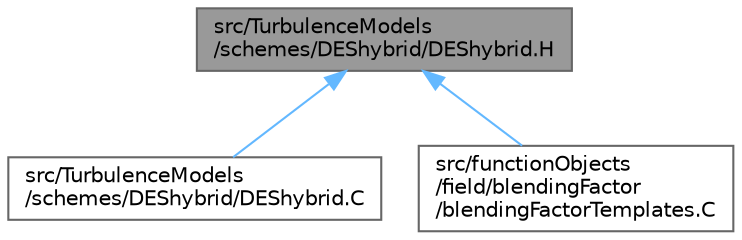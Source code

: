 digraph "src/TurbulenceModels/schemes/DEShybrid/DEShybrid.H"
{
 // LATEX_PDF_SIZE
  bgcolor="transparent";
  edge [fontname=Helvetica,fontsize=10,labelfontname=Helvetica,labelfontsize=10];
  node [fontname=Helvetica,fontsize=10,shape=box,height=0.2,width=0.4];
  Node1 [id="Node000001",label="src/TurbulenceModels\l/schemes/DEShybrid/DEShybrid.H",height=0.2,width=0.4,color="gray40", fillcolor="grey60", style="filled", fontcolor="black",tooltip=" "];
  Node1 -> Node2 [id="edge1_Node000001_Node000002",dir="back",color="steelblue1",style="solid",tooltip=" "];
  Node2 [id="Node000002",label="src/TurbulenceModels\l/schemes/DEShybrid/DEShybrid.C",height=0.2,width=0.4,color="grey40", fillcolor="white", style="filled",URL="$DEShybrid_8C.html",tooltip=" "];
  Node1 -> Node3 [id="edge2_Node000001_Node000003",dir="back",color="steelblue1",style="solid",tooltip=" "];
  Node3 [id="Node000003",label="src/functionObjects\l/field/blendingFactor\l/blendingFactorTemplates.C",height=0.2,width=0.4,color="grey40", fillcolor="white", style="filled",URL="$blendingFactorTemplates_8C.html",tooltip=" "];
}
